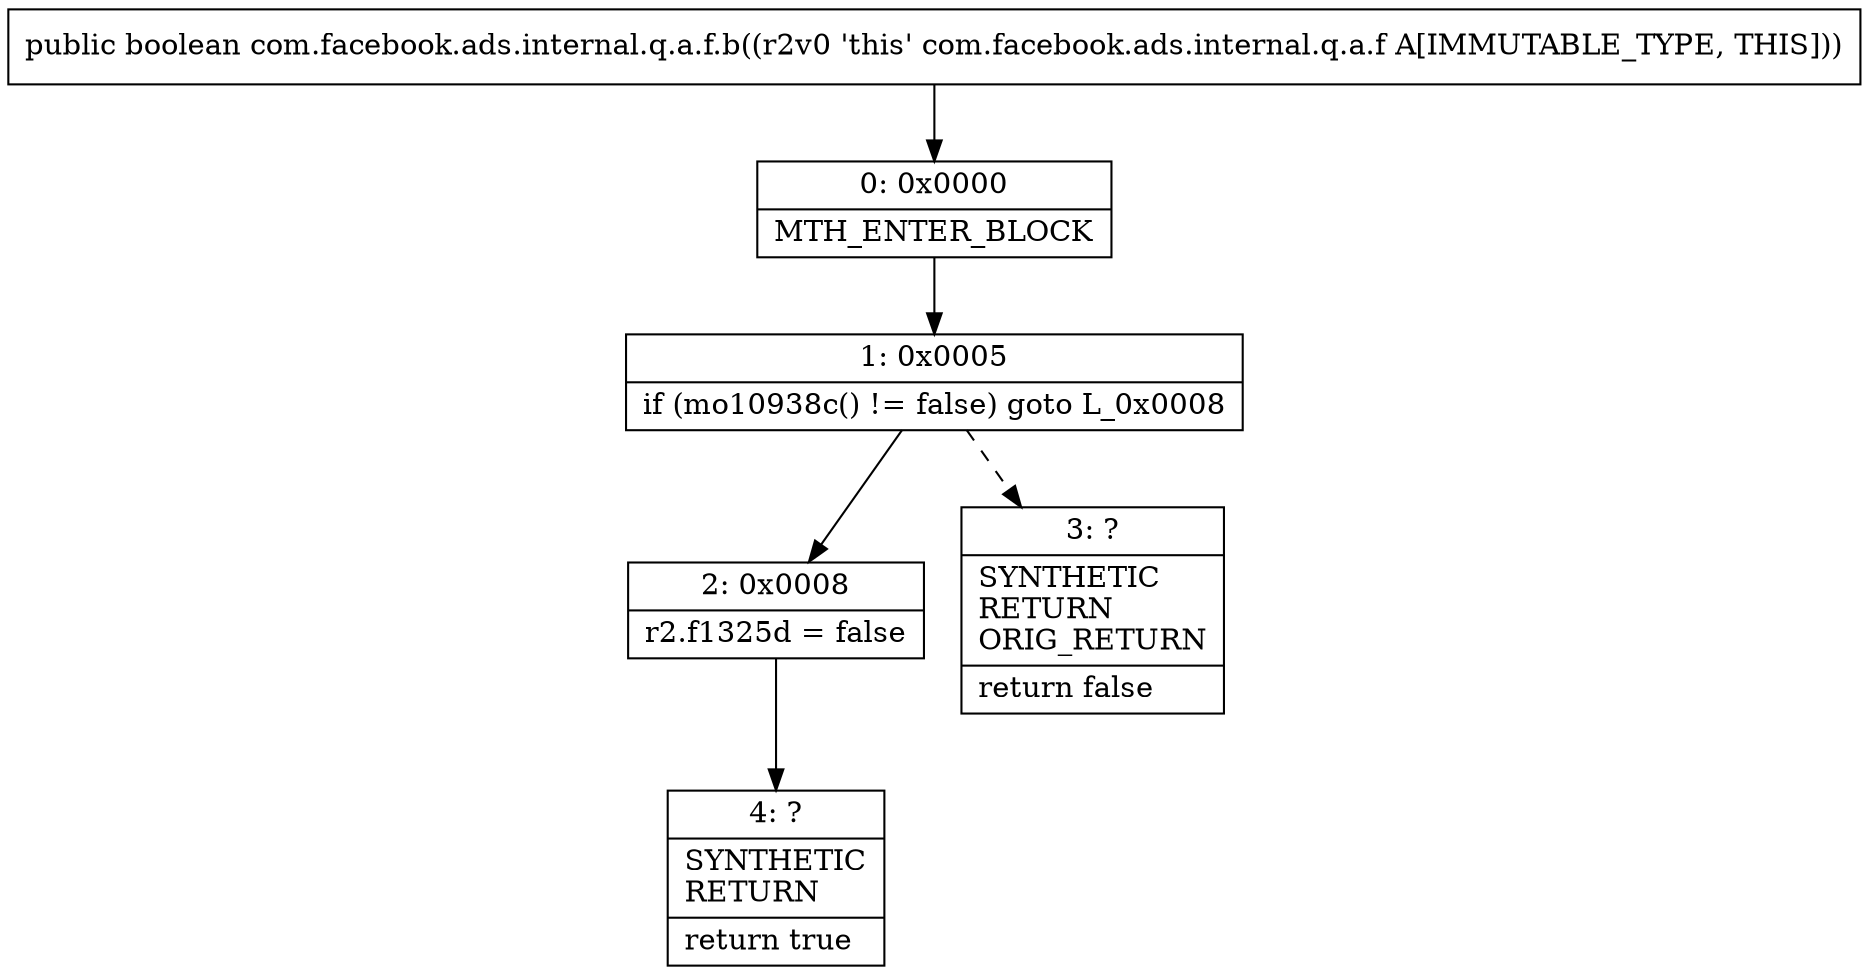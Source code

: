 digraph "CFG forcom.facebook.ads.internal.q.a.f.b()Z" {
Node_0 [shape=record,label="{0\:\ 0x0000|MTH_ENTER_BLOCK\l}"];
Node_1 [shape=record,label="{1\:\ 0x0005|if (mo10938c() != false) goto L_0x0008\l}"];
Node_2 [shape=record,label="{2\:\ 0x0008|r2.f1325d = false\l}"];
Node_3 [shape=record,label="{3\:\ ?|SYNTHETIC\lRETURN\lORIG_RETURN\l|return false\l}"];
Node_4 [shape=record,label="{4\:\ ?|SYNTHETIC\lRETURN\l|return true\l}"];
MethodNode[shape=record,label="{public boolean com.facebook.ads.internal.q.a.f.b((r2v0 'this' com.facebook.ads.internal.q.a.f A[IMMUTABLE_TYPE, THIS])) }"];
MethodNode -> Node_0;
Node_0 -> Node_1;
Node_1 -> Node_2;
Node_1 -> Node_3[style=dashed];
Node_2 -> Node_4;
}

